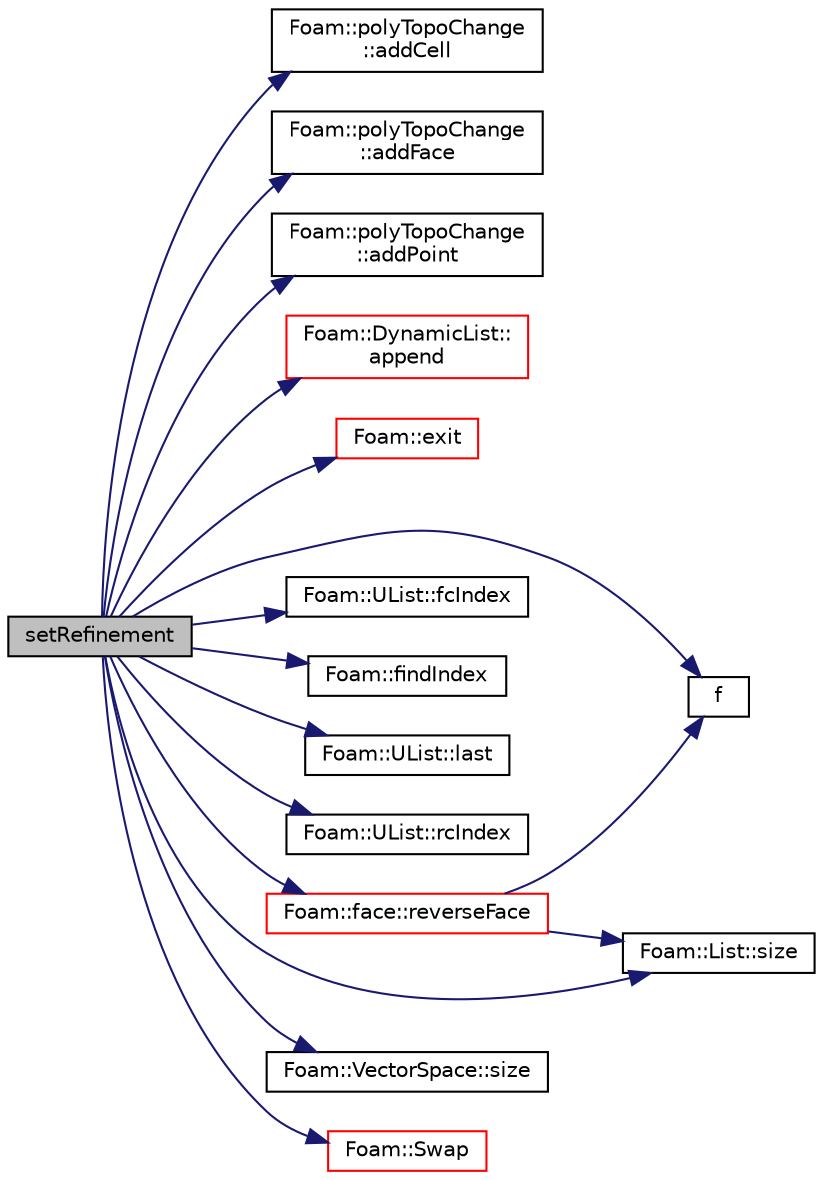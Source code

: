 digraph "setRefinement"
{
  bgcolor="transparent";
  edge [fontname="Helvetica",fontsize="10",labelfontname="Helvetica",labelfontsize="10"];
  node [fontname="Helvetica",fontsize="10",shape=record];
  rankdir="LR";
  Node1 [label="setRefinement",height=0.2,width=0.4,color="black", fillcolor="grey75", style="filled", fontcolor="black"];
  Node1 -> Node2 [color="midnightblue",fontsize="10",style="solid",fontname="Helvetica"];
  Node2 [label="Foam::polyTopoChange\l::addCell",height=0.2,width=0.4,color="black",URL="$a01937.html#a64863b3faff2ec96128c3ad3b1bbe08e",tooltip="Add cell. Return new cell label. "];
  Node1 -> Node3 [color="midnightblue",fontsize="10",style="solid",fontname="Helvetica"];
  Node3 [label="Foam::polyTopoChange\l::addFace",height=0.2,width=0.4,color="black",URL="$a01937.html#aa4403c8bc86c5f108a55465c5f62d90c",tooltip="Add face to cells. Return new face label. "];
  Node1 -> Node4 [color="midnightblue",fontsize="10",style="solid",fontname="Helvetica"];
  Node4 [label="Foam::polyTopoChange\l::addPoint",height=0.2,width=0.4,color="black",URL="$a01937.html#a8f193762de4dd6a4d0d5c7b6184fcf73",tooltip="Add point. Return new point label. "];
  Node1 -> Node5 [color="midnightblue",fontsize="10",style="solid",fontname="Helvetica"];
  Node5 [label="Foam::DynamicList::\lappend",height=0.2,width=0.4,color="red",URL="$a00604.html#a7b67b42af715604376ad63a681dee6d8",tooltip="Append an element at the end of the list. "];
  Node1 -> Node6 [color="midnightblue",fontsize="10",style="solid",fontname="Helvetica"];
  Node6 [label="Foam::exit",height=0.2,width=0.4,color="red",URL="$a10725.html#a06ca7250d8e89caf05243ec094843642"];
  Node1 -> Node7 [color="midnightblue",fontsize="10",style="solid",fontname="Helvetica"];
  Node7 [label="f",height=0.2,width=0.4,color="black",URL="$a03922.html#a888be93833ac7a23170555c69c690288"];
  Node1 -> Node8 [color="midnightblue",fontsize="10",style="solid",fontname="Helvetica"];
  Node8 [label="Foam::UList::fcIndex",height=0.2,width=0.4,color="black",URL="$a02731.html#af4d05e19e6cdc80f0c7acd5bbe250f69",tooltip="Return the forward circular index, i.e. the next index. "];
  Node1 -> Node9 [color="midnightblue",fontsize="10",style="solid",fontname="Helvetica"];
  Node9 [label="Foam::findIndex",height=0.2,width=0.4,color="black",URL="$a10725.html#ac16695f83f370df159eed19f92d095fb",tooltip="Find first occurence of given element and return index,. "];
  Node1 -> Node10 [color="midnightblue",fontsize="10",style="solid",fontname="Helvetica"];
  Node10 [label="Foam::UList::last",height=0.2,width=0.4,color="black",URL="$a02731.html#aef07c02ea1c27bdb5906043b399e0ff0",tooltip="Return the last element of the list. "];
  Node1 -> Node11 [color="midnightblue",fontsize="10",style="solid",fontname="Helvetica"];
  Node11 [label="Foam::UList::rcIndex",height=0.2,width=0.4,color="black",URL="$a02731.html#ac854da7255402f41e46a47fb79398a2d",tooltip="Return the reverse circular index, i.e. the previous index. "];
  Node1 -> Node12 [color="midnightblue",fontsize="10",style="solid",fontname="Helvetica"];
  Node12 [label="Foam::face::reverseFace",height=0.2,width=0.4,color="red",URL="$a00715.html#a9a8f9d432a30b6bd21e700f7d5ed1168",tooltip="Return face with reverse direction. "];
  Node12 -> Node7 [color="midnightblue",fontsize="10",style="solid",fontname="Helvetica"];
  Node12 -> Node13 [color="midnightblue",fontsize="10",style="solid",fontname="Helvetica"];
  Node13 [label="Foam::List::size",height=0.2,width=0.4,color="black",URL="$a01364.html#a8a5f6fa29bd4b500caf186f60245b384",tooltip="Override size to be inconsistent with allocated storage. "];
  Node1 -> Node13 [color="midnightblue",fontsize="10",style="solid",fontname="Helvetica"];
  Node1 -> Node14 [color="midnightblue",fontsize="10",style="solid",fontname="Helvetica"];
  Node14 [label="Foam::VectorSpace::size",height=0.2,width=0.4,color="black",URL="$a02789.html#a65cea301e2d6033c43932d12d91c792f",tooltip="Return the number of elements in the VectorSpace = nCmpt. "];
  Node1 -> Node15 [color="midnightblue",fontsize="10",style="solid",fontname="Helvetica"];
  Node15 [label="Foam::Swap",height=0.2,width=0.4,color="red",URL="$a10725.html#ac6e6a40a7bda559df02d5ab6cc6f7e00"];
}
